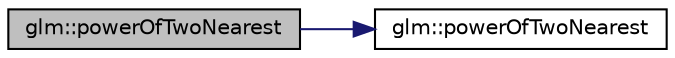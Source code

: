 digraph "glm::powerOfTwoNearest"
{
 // LATEX_PDF_SIZE
  edge [fontname="Helvetica",fontsize="10",labelfontname="Helvetica",labelfontsize="10"];
  node [fontname="Helvetica",fontsize="10",shape=record];
  rankdir="LR";
  Node1 [label="glm::powerOfTwoNearest",height=0.2,width=0.4,color="black", fillcolor="grey75", style="filled", fontcolor="black",tooltip=" "];
  Node1 -> Node2 [color="midnightblue",fontsize="10",style="solid",fontname="Helvetica"];
  Node2 [label="glm::powerOfTwoNearest",height=0.2,width=0.4,color="black", fillcolor="white", style="filled",URL="$group__gtx__bit.html#ga5f65973a5d2ea38c719e6a663149ead9",tooltip=" "];
}
